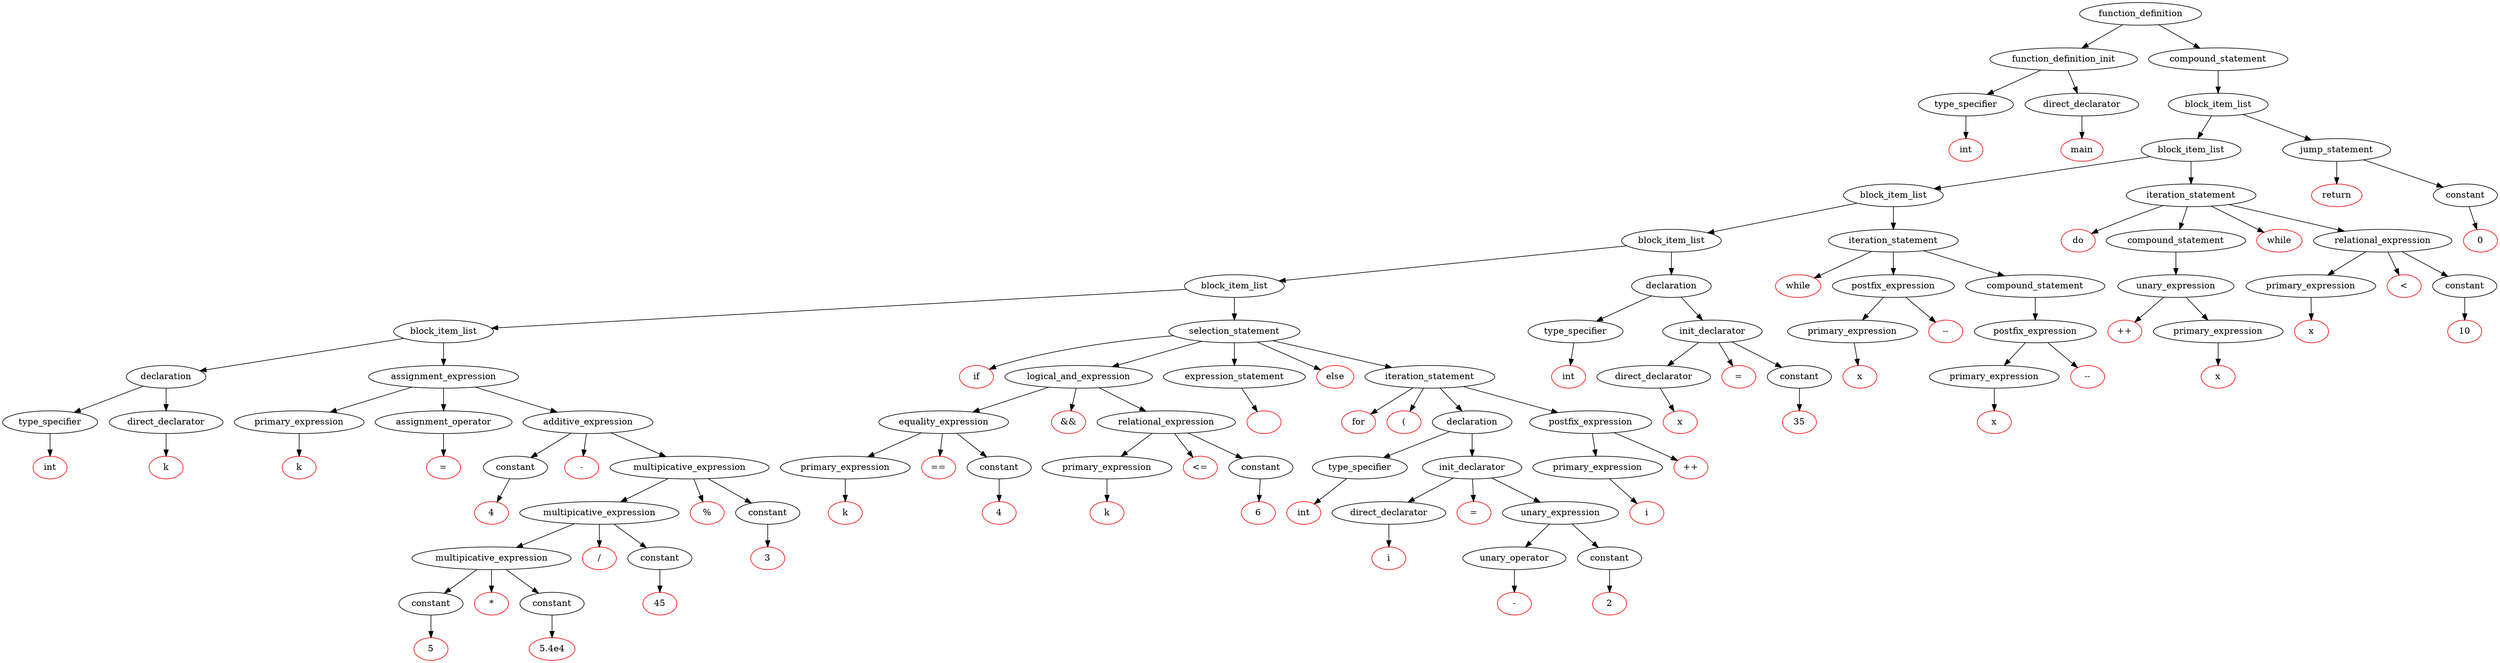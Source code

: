 digraph DFA {
	0 [label="function_definition"];
	1 [label="function_definition_init"];
	2 [label="type_specifier"];
	3 [label="int" color=red];
	4 [label="direct_declarator"];
	5 [label="main" color=red];
	6 [label="compound_statement"];
	7 [label="block_item_list"];
	8 [label="block_item_list"];
	9 [label="block_item_list"];
	10 [label="block_item_list"];
	11 [label="block_item_list"];
	12 [label="block_item_list"];
	13 [label="declaration"];
	14 [label="type_specifier"];
	15 [label="int" color=red];
	16 [label="direct_declarator"];
	17 [label="k" color=red];
	18 [label="assignment_expression"];
	19 [label="primary_expression"];
	20 [label="k" color=red];
	21 [label="assignment_operator"];
	22 [label="=" color=red];
	23 [label="additive_expression"];
	24 [label="constant"];
	25 [label="4" color=red];
	26 [label="-" color=red];
	27 [label="multipicative_expression"];
	28 [label="multipicative_expression"];
	29 [label="multipicative_expression"];
	30 [label="constant"];
	31 [label="5" color=red];
	32 [label="*" color=red];
	33 [label="constant"];
	34 [label="5.4e4" color=red];
	35 [label="/" color=red];
	36 [label="constant"];
	37 [label="45" color=red];
	38 [label="%" color=red];
	39 [label="constant"];
	40 [label="3" color=red];
	41 [label="selection_statement"];
	42 [label="if" color=red];
	43 [label="logical_and_expression"];
	44 [label="equality_expression"];
	45 [label="primary_expression"];
	46 [label="k" color=red];
	47 [label="==" color=red];
	48 [label="constant"];
	49 [label="4" color=red];
	50 [label="&&" color=red];
	51 [label="relational_expression"];
	52 [label="primary_expression"];
	53 [label="k" color=red];
	54 [label="<=" color=red];
	55 [label="constant"];
	56 [label="6" color=red];
	57 [label="expression_statement"];
	58 [label="" color=red];
	59 [label="else" color=red];
	60 [label="iteration_statement"];
	61 [label="for" color=red];
	62 [label="(" color=red];
	63 [label="declaration"];
	64 [label="type_specifier"];
	65 [label="int" color=red];
	66 [label="init_declarator"];
	67 [label="direct_declarator"];
	68 [label="i" color=red];
	69 [label="=" color=red];
	70 [label="unary_expression"];
	71 [label="unary_operator"];
	72 [label="-" color=red];
	73 [label="constant"];
	74 [label="2" color=red];
	75 [label="postfix_expression"];
	76 [label="primary_expression"];
	77 [label="i" color=red];
	78 [label="++" color=red];
	79 [label="declaration"];
	80 [label="type_specifier"];
	81 [label="int" color=red];
	82 [label="init_declarator"];
	83 [label="direct_declarator"];
	84 [label="x" color=red];
	85 [label="=" color=red];
	86 [label="constant"];
	87 [label="35" color=red];
	88 [label="iteration_statement"];
	89 [label="while" color=red];
	90 [label="postfix_expression"];
	91 [label="primary_expression"];
	92 [label="x" color=red];
	93 [label="--" color=red];
	94 [label="compound_statement"];
	95 [label="postfix_expression"];
	96 [label="primary_expression"];
	97 [label="x" color=red];
	98 [label="--" color=red];
	99 [label="iteration_statement"];
	100 [label="do" color=red];
	101 [label="compound_statement"];
	102 [label="unary_expression"];
	103 [label="++" color=red];
	104 [label="primary_expression"];
	105 [label="x" color=red];
	106 [label="while" color=red];
	107 [label="relational_expression"];
	108 [label="primary_expression"];
	109 [label="x" color=red];
	110 [label="<" color=red];
	111 [label="constant"];
	112 [label="10" color=red];
	113 [label="jump_statement"];
	114 [label="return" color=red];
	115 [label="constant"];
	116 [label="0" color=red];
	0->1;
	1->2;
	2->3;
	1->4;
	4->5;
	0->6;
	6->7;
	7->8;
	8->9;
	9->10;
	10->11;
	11->12;
	12->13;
	13->14;
	14->15;
	13->16;
	16->17;
	12->18;
	18->19;
	19->20;
	18->21;
	21->22;
	18->23;
	23->24;
	24->25;
	23->26;
	23->27;
	27->28;
	28->29;
	29->30;
	30->31;
	29->32;
	29->33;
	33->34;
	28->35;
	28->36;
	36->37;
	27->38;
	27->39;
	39->40;
	11->41;
	41->42;
	41->43;
	43->44;
	44->45;
	45->46;
	44->47;
	44->48;
	48->49;
	43->50;
	43->51;
	51->52;
	52->53;
	51->54;
	51->55;
	55->56;
	41->57;
	57->58;
	41->59;
	41->60;
	60->61;
	60->62;
	60->63;
	63->64;
	64->65;
	63->66;
	66->67;
	67->68;
	66->69;
	66->70;
	70->71;
	71->72;
	70->73;
	73->74;
	60->75;
	75->76;
	76->77;
	75->78;
	10->79;
	79->80;
	80->81;
	79->82;
	82->83;
	83->84;
	82->85;
	82->86;
	86->87;
	9->88;
	88->89;
	88->90;
	90->91;
	91->92;
	90->93;
	88->94;
	94->95;
	95->96;
	96->97;
	95->98;
	8->99;
	99->100;
	99->101;
	101->102;
	102->103;
	102->104;
	104->105;
	99->106;
	99->107;
	107->108;
	108->109;
	107->110;
	107->111;
	111->112;
	7->113;
	113->114;
	113->115;
	115->116;
}
